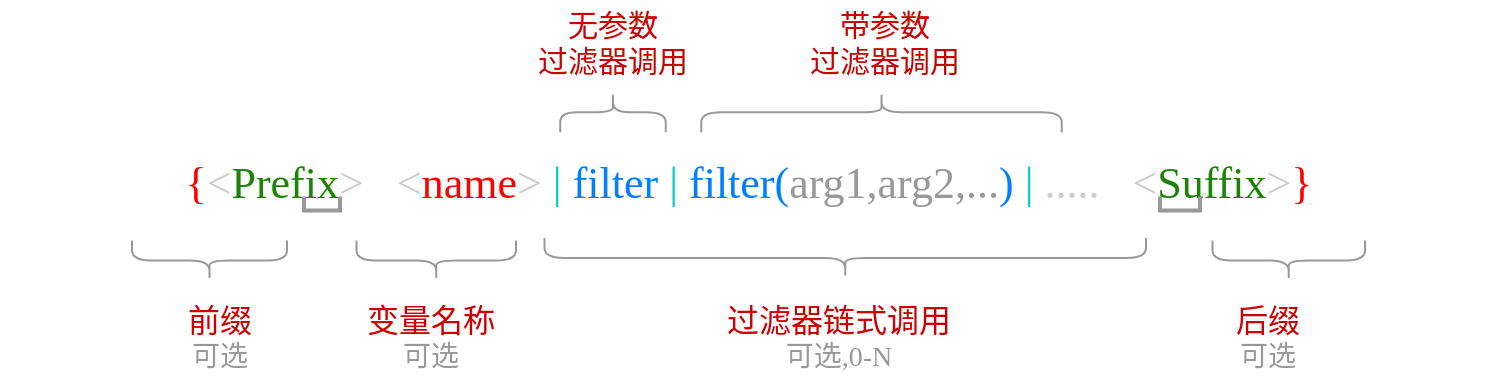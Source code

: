 <mxfile>
    <diagram id="Dzdjhvi5WSoILFl1oSpS" name="CN">
        <mxGraphModel dx="1393" dy="1497" grid="0" gridSize="10" guides="1" tooltips="1" connect="1" arrows="1" fold="1" page="1" pageScale="1" pageWidth="827" pageHeight="1169" background="#ffffff" math="0" shadow="0">
            <root>
                <mxCell id="0"/>
                <mxCell id="1" parent="0"/>
                <mxCell id="2" value="{&lt;font color=&quot;#cccccc&quot; style=&quot;font-size: 22px;&quot;&gt;&amp;lt;&lt;/font&gt;&lt;font color=&quot;#1c8307&quot; style=&quot;font-size: 22px;&quot;&gt;Prefix&lt;/font&gt;&lt;font color=&quot;#cccccc&quot; style=&quot;font-size: 22px;&quot;&gt;&amp;gt;&lt;/font&gt;&lt;font color=&quot;#1c8307&quot; style=&quot;font-size: 22px;&quot;&gt;&amp;nbsp; &amp;nbsp;&lt;/font&gt;&lt;font color=&quot;#cccccc&quot; style=&quot;font-size: 22px;&quot;&gt;&amp;lt;&lt;/font&gt;name&lt;font color=&quot;#cccccc&quot; style=&quot;font-size: 22px;&quot;&gt;&amp;gt;&lt;/font&gt;&lt;font color=&quot;#00cccc&quot; style=&quot;font-size: 22px;&quot;&gt;&amp;nbsp;| &lt;/font&gt;&lt;font color=&quot;#007fff&quot; style=&quot;font-size: 22px;&quot;&gt;filter&lt;/font&gt;&lt;font color=&quot;#00cccc&quot; style=&quot;font-size: 22px;&quot;&gt; | &lt;/font&gt;&lt;font color=&quot;#007fff&quot; style=&quot;font-size: 22px;&quot;&gt;filter(&lt;/font&gt;&lt;font color=&quot;#999999&quot; style=&quot;font-size: 22px;&quot;&gt;arg1,arg2,...&lt;/font&gt;&lt;font color=&quot;#007fff&quot; style=&quot;font-size: 22px;&quot;&gt;)&lt;/font&gt;&lt;font color=&quot;#00cccc&quot; style=&quot;font-size: 22px;&quot;&gt; | &lt;/font&gt;&lt;font color=&quot;#cccccc&quot; style=&quot;font-size: 22px;&quot;&gt;.....&lt;/font&gt;&lt;font color=&quot;#1c8307&quot; style=&quot;font-size: 22px;&quot;&gt;&amp;nbsp; &amp;nbsp;&lt;/font&gt;&lt;font color=&quot;#cccccc&quot; style=&quot;font-size: 22px;&quot;&gt;&amp;lt;&lt;/font&gt;&lt;font color=&quot;#1c8307&quot; style=&quot;font-size: 22px;&quot;&gt;Suffix&lt;/font&gt;&lt;font color=&quot;#cccccc&quot; style=&quot;font-size: 22px;&quot;&gt;&amp;gt;&lt;/font&gt;}" style="text;html=1;strokeColor=none;fillColor=none;align=center;verticalAlign=middle;whiteSpace=wrap;rounded=0;fontFamily=Garamond;fontColor=#FF0000;fontSize=22;" vertex="1" parent="1">
                    <mxGeometry x="22" y="73.25" width="749" height="105" as="geometry"/>
                </mxCell>
                <mxCell id="3" value="" style="shape=curlyBracket;whiteSpace=wrap;html=1;rounded=1;labelPosition=left;verticalLabelPosition=middle;align=right;verticalAlign=middle;fontFamily=Garamond;fontSize=22;fontColor=#999999;rotation=-90;strokeColor=#999999;" vertex="1" parent="1">
                    <mxGeometry x="116.75" y="125.5" width="20" height="77.5" as="geometry"/>
                </mxCell>
                <mxCell id="4" value="" style="shape=partialRectangle;whiteSpace=wrap;html=1;bottom=1;right=1;left=1;top=0;fillColor=none;routingCenterX=-0.5;strokeColor=#999999;fontFamily=Garamond;fontSize=22;fontColor=#999999;strokeWidth=2;" vertex="1" parent="1">
                    <mxGeometry x="174" y="133.25" width="18" height="6" as="geometry"/>
                </mxCell>
                <mxCell id="6" value="" style="shape=partialRectangle;whiteSpace=wrap;html=1;bottom=1;right=1;left=1;top=0;fillColor=none;routingCenterX=-0.5;strokeColor=#999999;fontFamily=Garamond;fontSize=22;fontColor=#999999;strokeWidth=2;" vertex="1" parent="1">
                    <mxGeometry x="602" y="133.25" width="20" height="6" as="geometry"/>
                </mxCell>
                <mxCell id="8" value="" style="shape=curlyBracket;whiteSpace=wrap;html=1;rounded=1;labelPosition=left;verticalLabelPosition=middle;align=right;verticalAlign=middle;fontFamily=Garamond;fontSize=22;fontColor=#999999;rotation=-90;strokeColor=#999999;" vertex="1" parent="1">
                    <mxGeometry x="230.13" y="124.38" width="20" height="79.75" as="geometry"/>
                </mxCell>
                <mxCell id="9" value="" style="shape=curlyBracket;whiteSpace=wrap;html=1;rounded=1;labelPosition=left;verticalLabelPosition=middle;align=right;verticalAlign=middle;fontFamily=Garamond;fontSize=22;fontColor=#999999;rotation=-90;strokeColor=#999999;" vertex="1" parent="1">
                    <mxGeometry x="434.63" y="12.63" width="20" height="300.75" as="geometry"/>
                </mxCell>
                <mxCell id="10" value="" style="shape=curlyBracket;whiteSpace=wrap;html=1;rounded=1;labelPosition=left;verticalLabelPosition=middle;align=right;verticalAlign=middle;fontFamily=Garamond;fontSize=22;fontColor=#999999;rotation=-90;strokeColor=#999999;" vertex="1" parent="1">
                    <mxGeometry x="656.38" y="126.13" width="20" height="76.25" as="geometry"/>
                </mxCell>
                <mxCell id="11" value="&lt;font style=&quot;font-size: 16px;&quot;&gt;前缀&lt;br&gt;&lt;/font&gt;&lt;font color=&quot;#999999&quot;&gt;可选&lt;/font&gt;" style="text;html=1;strokeColor=none;fillColor=none;align=center;verticalAlign=top;whiteSpace=wrap;rounded=0;fontFamily=Garamond;fontSize=14;fontColor=#CC0000;" vertex="1" parent="1">
                    <mxGeometry x="101.5" y="178.25" width="60" height="46.75" as="geometry"/>
                </mxCell>
                <mxCell id="12" value="&lt;font style=&quot;font-size: 16px;&quot;&gt;变量名称&lt;br&gt;&lt;/font&gt;&lt;font color=&quot;#999999&quot;&gt;可选&lt;/font&gt;" style="text;html=1;strokeColor=none;fillColor=none;align=center;verticalAlign=top;whiteSpace=wrap;rounded=0;fontFamily=Garamond;fontSize=14;fontColor=#CC0000;" vertex="1" parent="1">
                    <mxGeometry x="200" y="178.25" width="75" height="49.75" as="geometry"/>
                </mxCell>
                <mxCell id="13" value="&lt;font style=&quot;font-size: 16px;&quot;&gt;过滤器链式调用&lt;br&gt;&lt;/font&gt;&lt;font color=&quot;#999999&quot;&gt;可选,0-N&lt;/font&gt;" style="text;html=1;strokeColor=none;fillColor=none;align=center;verticalAlign=top;whiteSpace=wrap;rounded=0;fontFamily=Garamond;fontSize=14;fontColor=#CC0000;" vertex="1" parent="1">
                    <mxGeometry x="381.38" y="178.25" width="120.75" height="49" as="geometry"/>
                </mxCell>
                <mxCell id="14" value="&lt;font style=&quot;font-size: 16px;&quot;&gt;后缀&lt;br&gt;&lt;/font&gt;&lt;font color=&quot;#999999&quot;&gt;可选&lt;/font&gt;" style="text;html=1;strokeColor=none;fillColor=none;align=center;verticalAlign=top;whiteSpace=wrap;rounded=0;fontFamily=Garamond;fontSize=14;fontColor=#CC0000;" vertex="1" parent="1">
                    <mxGeometry x="626" y="178.25" width="60" height="46" as="geometry"/>
                </mxCell>
                <mxCell id="16" value="" style="shape=curlyBracket;whiteSpace=wrap;html=1;rounded=1;labelPosition=left;verticalLabelPosition=middle;align=right;verticalAlign=middle;fontFamily=Garamond;fontSize=22;fontColor=#999999;rotation=90;strokeColor=#999999;" vertex="1" parent="1">
                    <mxGeometry x="318.5" y="63.75" width="20" height="52.75" as="geometry"/>
                </mxCell>
                <mxCell id="17" value="" style="shape=curlyBracket;whiteSpace=wrap;html=1;rounded=1;labelPosition=left;verticalLabelPosition=middle;align=right;verticalAlign=middle;fontFamily=Garamond;fontSize=22;fontColor=#999999;rotation=90;strokeColor=#999999;" vertex="1" parent="1">
                    <mxGeometry x="452.75" width="20" height="180.25" as="geometry"/>
                </mxCell>
                <mxCell id="19" value="&lt;div style=&quot;font-size: 15px;&quot;&gt;无参数&lt;/div&gt;&lt;div style=&quot;font-size: 15px;&quot;&gt;过滤器调用&lt;/div&gt;" style="text;html=1;strokeColor=none;fillColor=none;align=center;verticalAlign=middle;whiteSpace=wrap;rounded=0;fontFamily=Garamond;fontSize=15;fontColor=#CC0000;fontStyle=0" vertex="1" parent="1">
                    <mxGeometry x="276" y="34.25" width="105" height="41" as="geometry"/>
                </mxCell>
                <mxCell id="20" value="&lt;div style=&quot;font-size: 15px;&quot;&gt;带参数&lt;/div&gt;&lt;div style=&quot;font-size: 15px;&quot;&gt;过滤器调用&lt;/div&gt;" style="text;html=1;strokeColor=none;fillColor=none;align=center;verticalAlign=middle;whiteSpace=wrap;rounded=0;fontFamily=Garamond;fontSize=15;fontColor=#CC0000;fontStyle=0" vertex="1" parent="1">
                    <mxGeometry x="412" y="34.25" width="105" height="41" as="geometry"/>
                </mxCell>
            </root>
        </mxGraphModel>
    </diagram>
    <diagram id="8uxRsjF9t-ocY-XBYork" name="EN">
        <mxGraphModel dx="1393" dy="1497" grid="0" gridSize="10" guides="1" tooltips="1" connect="1" arrows="1" fold="1" page="1" pageScale="1" pageWidth="827" pageHeight="1169" background="#ffffff" math="0" shadow="0">
            <root>
                <mxCell id="0"/>
                <mxCell id="1" parent="0"/>
                <mxCell id="DELYy9fQaxuiyKnU9Hmz-1" value="{&lt;font color=&quot;#cccccc&quot; style=&quot;font-size: 22px;&quot;&gt;&amp;lt;&lt;/font&gt;&lt;font color=&quot;#1c8307&quot; style=&quot;font-size: 22px;&quot;&gt;Prefix&lt;/font&gt;&lt;font color=&quot;#cccccc&quot; style=&quot;font-size: 22px;&quot;&gt;&amp;gt;&lt;/font&gt;&lt;font color=&quot;#1c8307&quot; style=&quot;font-size: 22px;&quot;&gt;&amp;nbsp; &amp;nbsp;&lt;/font&gt;&lt;font color=&quot;#cccccc&quot; style=&quot;font-size: 22px;&quot;&gt;&amp;lt;&lt;/font&gt;name&lt;font color=&quot;#cccccc&quot; style=&quot;font-size: 22px;&quot;&gt;&amp;gt;&lt;/font&gt;&lt;font color=&quot;#00cccc&quot; style=&quot;font-size: 22px;&quot;&gt;&amp;nbsp;| &lt;/font&gt;&lt;font color=&quot;#007fff&quot; style=&quot;font-size: 22px;&quot;&gt;filter&lt;/font&gt;&lt;font color=&quot;#00cccc&quot; style=&quot;font-size: 22px;&quot;&gt; | &lt;/font&gt;&lt;font color=&quot;#007fff&quot; style=&quot;font-size: 22px;&quot;&gt;filter(&lt;/font&gt;&lt;font color=&quot;#999999&quot; style=&quot;font-size: 22px;&quot;&gt;arg1,arg2,...&lt;/font&gt;&lt;font color=&quot;#007fff&quot; style=&quot;font-size: 22px;&quot;&gt;)&lt;/font&gt;&lt;font color=&quot;#00cccc&quot; style=&quot;font-size: 22px;&quot;&gt; | &lt;/font&gt;&lt;font color=&quot;#cccccc&quot; style=&quot;font-size: 22px;&quot;&gt;.....&lt;/font&gt;&lt;font color=&quot;#1c8307&quot; style=&quot;font-size: 22px;&quot;&gt;&amp;nbsp; &amp;nbsp;&lt;/font&gt;&lt;font color=&quot;#cccccc&quot; style=&quot;font-size: 22px;&quot;&gt;&amp;lt;&lt;/font&gt;&lt;font color=&quot;#1c8307&quot; style=&quot;font-size: 22px;&quot;&gt;Suffix&lt;/font&gt;&lt;font color=&quot;#cccccc&quot; style=&quot;font-size: 22px;&quot;&gt;&amp;gt;&lt;/font&gt;}" style="text;html=1;strokeColor=none;fillColor=none;align=center;verticalAlign=middle;whiteSpace=wrap;rounded=0;fontFamily=Garamond;fontColor=#FF0000;fontSize=22;" vertex="1" parent="1">
                    <mxGeometry x="24" y="57.25" width="749" height="105" as="geometry"/>
                </mxCell>
                <mxCell id="DELYy9fQaxuiyKnU9Hmz-2" value="" style="shape=curlyBracket;whiteSpace=wrap;html=1;rounded=1;labelPosition=left;verticalLabelPosition=middle;align=right;verticalAlign=middle;fontFamily=Garamond;fontSize=22;fontColor=#999999;rotation=-90;strokeColor=#999999;" vertex="1" parent="1">
                    <mxGeometry x="118.75" y="109.5" width="20" height="77.5" as="geometry"/>
                </mxCell>
                <mxCell id="DELYy9fQaxuiyKnU9Hmz-3" value="" style="shape=partialRectangle;whiteSpace=wrap;html=1;bottom=1;right=1;left=1;top=0;fillColor=none;routingCenterX=-0.5;strokeColor=#999999;fontFamily=Garamond;fontSize=22;fontColor=#999999;strokeWidth=2;" vertex="1" parent="1">
                    <mxGeometry x="176" y="117.25" width="18" height="6" as="geometry"/>
                </mxCell>
                <mxCell id="DELYy9fQaxuiyKnU9Hmz-4" value="" style="shape=partialRectangle;whiteSpace=wrap;html=1;bottom=1;right=1;left=1;top=0;fillColor=none;routingCenterX=-0.5;strokeColor=#999999;fontFamily=Garamond;fontSize=22;fontColor=#999999;strokeWidth=2;" vertex="1" parent="1">
                    <mxGeometry x="604" y="117.25" width="20" height="6" as="geometry"/>
                </mxCell>
                <mxCell id="DELYy9fQaxuiyKnU9Hmz-5" value="" style="shape=curlyBracket;whiteSpace=wrap;html=1;rounded=1;labelPosition=left;verticalLabelPosition=middle;align=right;verticalAlign=middle;fontFamily=Garamond;fontSize=22;fontColor=#999999;rotation=-90;strokeColor=#999999;" vertex="1" parent="1">
                    <mxGeometry x="232.13" y="108.38" width="20" height="79.75" as="geometry"/>
                </mxCell>
                <mxCell id="DELYy9fQaxuiyKnU9Hmz-6" value="" style="shape=curlyBracket;whiteSpace=wrap;html=1;rounded=1;labelPosition=left;verticalLabelPosition=middle;align=right;verticalAlign=middle;fontFamily=Garamond;fontSize=22;fontColor=#999999;rotation=-90;strokeColor=#999999;" vertex="1" parent="1">
                    <mxGeometry x="436.63" y="-3.37" width="20" height="300.75" as="geometry"/>
                </mxCell>
                <mxCell id="DELYy9fQaxuiyKnU9Hmz-7" value="" style="shape=curlyBracket;whiteSpace=wrap;html=1;rounded=1;labelPosition=left;verticalLabelPosition=middle;align=right;verticalAlign=middle;fontFamily=Garamond;fontSize=22;fontColor=#999999;rotation=-90;strokeColor=#999999;" vertex="1" parent="1">
                    <mxGeometry x="658.38" y="110.13" width="20" height="76.25" as="geometry"/>
                </mxCell>
                <mxCell id="DELYy9fQaxuiyKnU9Hmz-8" value="&lt;font style=&quot;font-size: 16px;&quot;&gt;Prefix&lt;br&gt;&lt;/font&gt;&lt;span style=&quot;color: rgb(153, 153, 153);&quot;&gt;Optional&lt;/span&gt;" style="text;html=1;strokeColor=none;fillColor=none;align=center;verticalAlign=top;whiteSpace=wrap;rounded=0;fontFamily=Garamond;fontSize=14;fontColor=#CC0000;" vertex="1" parent="1">
                    <mxGeometry x="103.5" y="162.25" width="60" height="46.75" as="geometry"/>
                </mxCell>
                <mxCell id="DELYy9fQaxuiyKnU9Hmz-9" value="&lt;font style=&quot;font-size: 16px;&quot;&gt;Variable name&lt;br&gt;&lt;/font&gt;&lt;font color=&quot;#999999&quot;&gt;Optional&lt;/font&gt;" style="text;html=1;strokeColor=none;fillColor=none;align=center;verticalAlign=top;whiteSpace=wrap;rounded=0;fontFamily=Garamond;fontSize=14;fontColor=#CC0000;" vertex="1" parent="1">
                    <mxGeometry x="202" y="162.25" width="75" height="49.75" as="geometry"/>
                </mxCell>
                <mxCell id="DELYy9fQaxuiyKnU9Hmz-10" value="&lt;div style=&quot;&quot;&gt;&lt;span style=&quot;font-size: 16px;&quot;&gt;Chain Call Filters&lt;/span&gt;&lt;/div&gt;&lt;font color=&quot;#999999&quot;&gt;Optional,0-N&lt;/font&gt;" style="text;html=1;strokeColor=none;fillColor=none;align=center;verticalAlign=top;whiteSpace=wrap;rounded=0;fontFamily=Garamond;fontSize=14;fontColor=#CC0000;" vertex="1" parent="1">
                    <mxGeometry x="363" y="162.25" width="141.13" height="49" as="geometry"/>
                </mxCell>
                <mxCell id="DELYy9fQaxuiyKnU9Hmz-11" value="&lt;font style=&quot;font-size: 16px;&quot;&gt;Suffix&lt;br&gt;&lt;/font&gt;&lt;span style=&quot;color: rgb(153, 153, 153);&quot;&gt;Optional&lt;/span&gt;" style="text;html=1;strokeColor=none;fillColor=none;align=center;verticalAlign=top;whiteSpace=wrap;rounded=0;fontFamily=Garamond;fontSize=14;fontColor=#CC0000;" vertex="1" parent="1">
                    <mxGeometry x="642.38" y="162.25" width="60" height="46" as="geometry"/>
                </mxCell>
                <mxCell id="DELYy9fQaxuiyKnU9Hmz-12" value="" style="shape=curlyBracket;whiteSpace=wrap;html=1;rounded=1;labelPosition=left;verticalLabelPosition=middle;align=right;verticalAlign=middle;fontFamily=Garamond;fontSize=22;fontColor=#999999;rotation=90;strokeColor=#999999;" vertex="1" parent="1">
                    <mxGeometry x="320.5" y="47.75" width="20" height="52.75" as="geometry"/>
                </mxCell>
                <mxCell id="DELYy9fQaxuiyKnU9Hmz-13" value="" style="shape=curlyBracket;whiteSpace=wrap;html=1;rounded=1;labelPosition=left;verticalLabelPosition=middle;align=right;verticalAlign=middle;fontFamily=Garamond;fontSize=22;fontColor=#999999;rotation=90;strokeColor=#999999;" vertex="1" parent="1">
                    <mxGeometry x="454.75" y="-16" width="20" height="180.25" as="geometry"/>
                </mxCell>
                <mxCell id="DELYy9fQaxuiyKnU9Hmz-14" value="&lt;div style=&quot;font-size: 15px;&quot;&gt;&lt;div&gt;call without&amp;nbsp; args&amp;nbsp;&lt;/div&gt;&lt;/div&gt;" style="text;html=1;strokeColor=none;fillColor=none;align=center;verticalAlign=middle;whiteSpace=wrap;rounded=0;fontFamily=Garamond;fontSize=15;fontColor=#CC0000;fontStyle=0" vertex="1" parent="1">
                    <mxGeometry x="278" y="18.25" width="105" height="41" as="geometry"/>
                </mxCell>
                <mxCell id="DELYy9fQaxuiyKnU9Hmz-15" value="&lt;div style=&quot;font-size: 15px;&quot;&gt;&lt;div&gt;call with args&lt;/div&gt;&lt;/div&gt;" style="text;html=1;strokeColor=none;fillColor=none;align=center;verticalAlign=middle;whiteSpace=wrap;rounded=0;fontFamily=Garamond;fontSize=15;fontColor=#CC0000;fontStyle=0" vertex="1" parent="1">
                    <mxGeometry x="414" y="18.25" width="105" height="41" as="geometry"/>
                </mxCell>
            </root>
        </mxGraphModel>
    </diagram>
</mxfile>